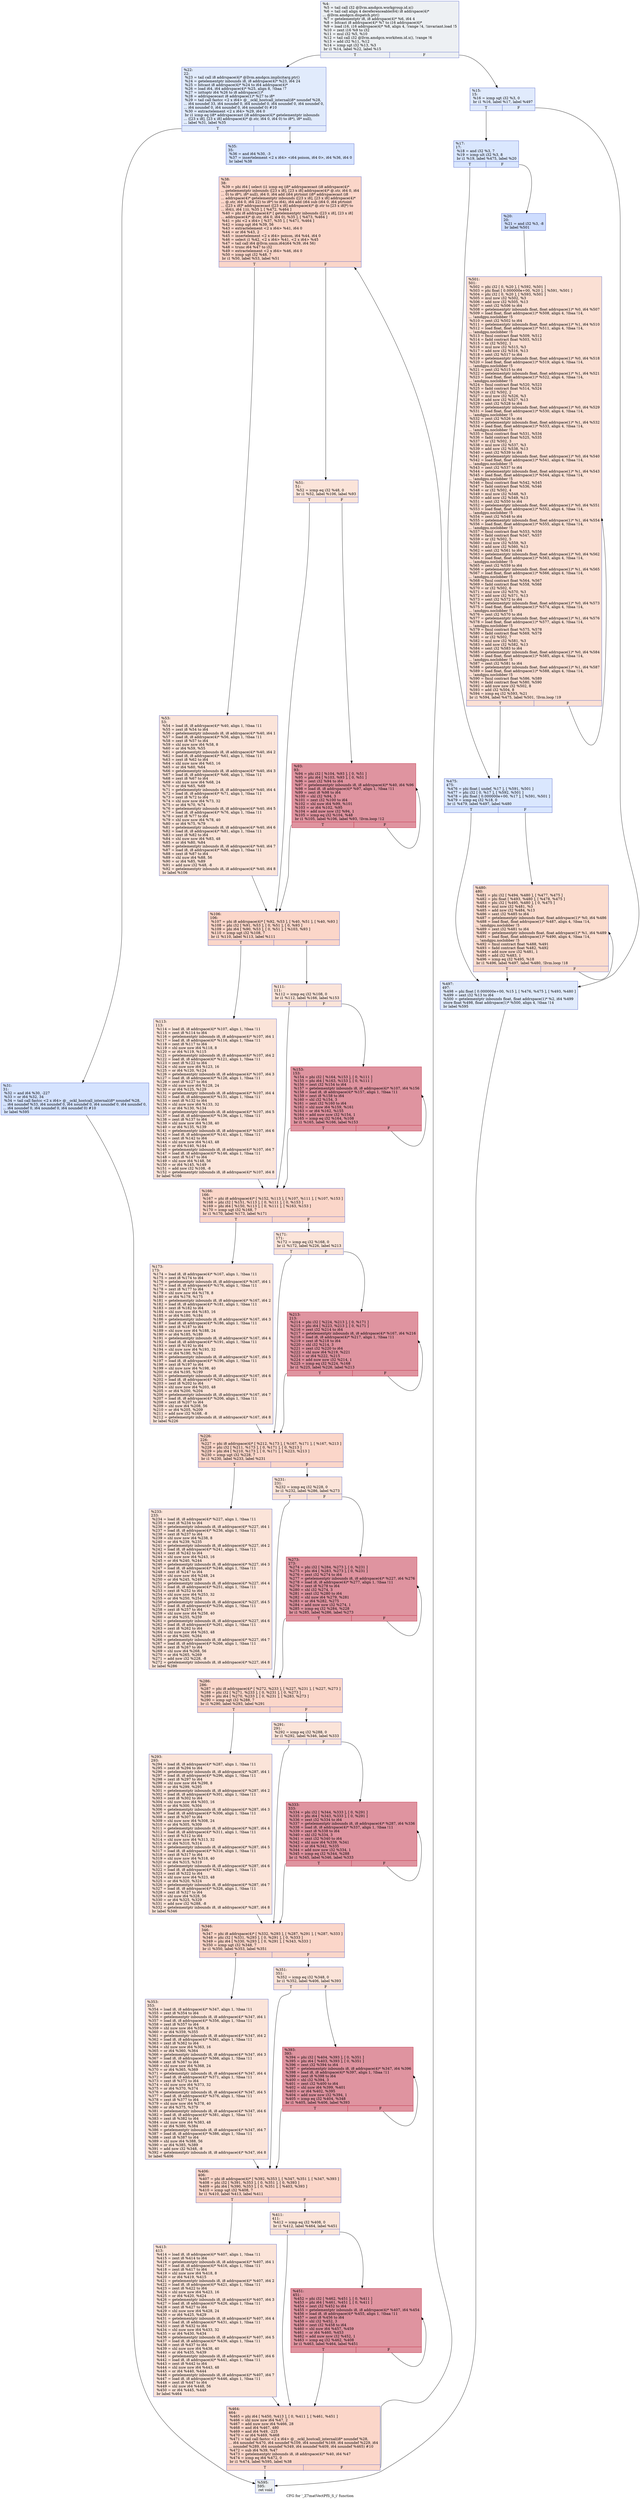 digraph "CFG for '_Z7matVectPfS_S_i' function" {
	label="CFG for '_Z7matVectPfS_S_i' function";

	Node0x61d5200 [shape=record,color="#3d50c3ff", style=filled, fillcolor="#d6dce470",label="{%4:\l  %5 = tail call i32 @llvm.amdgcn.workgroup.id.x()\l  %6 = tail call align 4 dereferenceable(64) i8 addrspace(4)*\l... @llvm.amdgcn.dispatch.ptr()\l  %7 = getelementptr i8, i8 addrspace(4)* %6, i64 4\l  %8 = bitcast i8 addrspace(4)* %7 to i16 addrspace(4)*\l  %9 = load i16, i16 addrspace(4)* %8, align 4, !range !4, !invariant.load !5\l  %10 = zext i16 %9 to i32\l  %11 = mul i32 %5, %10\l  %12 = tail call i32 @llvm.amdgcn.workitem.id.x(), !range !6\l  %13 = add i32 %11, %12\l  %14 = icmp sgt i32 %13, %3\l  br i1 %14, label %22, label %15\l|{<s0>T|<s1>F}}"];
	Node0x61d5200:s0 -> Node0x61d7110;
	Node0x61d5200:s1 -> Node0x61d71a0;
	Node0x61d71a0 [shape=record,color="#3d50c3ff", style=filled, fillcolor="#bbd1f870",label="{%15:\l15:                                               \l  %16 = icmp sgt i32 %3, 0\l  br i1 %16, label %17, label %497\l|{<s0>T|<s1>F}}"];
	Node0x61d71a0:s0 -> Node0x61d5db0;
	Node0x61d71a0:s1 -> Node0x61d7480;
	Node0x61d5db0 [shape=record,color="#3d50c3ff", style=filled, fillcolor="#abc8fd70",label="{%17:\l17:                                               \l  %18 = and i32 %3, 7\l  %19 = icmp ult i32 %3, 8\l  br i1 %19, label %475, label %20\l|{<s0>T|<s1>F}}"];
	Node0x61d5db0:s0 -> Node0x61d7700;
	Node0x61d5db0:s1 -> Node0x61d7750;
	Node0x61d7750 [shape=record,color="#3d50c3ff", style=filled, fillcolor="#8fb1fe70",label="{%20:\l20:                                               \l  %21 = and i32 %3, -8\l  br label %501\l}"];
	Node0x61d7750 -> Node0x61d7950;
	Node0x61d7110 [shape=record,color="#3d50c3ff", style=filled, fillcolor="#bbd1f870",label="{%22:\l22:                                               \l  %23 = tail call i8 addrspace(4)* @llvm.amdgcn.implicitarg.ptr()\l  %24 = getelementptr inbounds i8, i8 addrspace(4)* %23, i64 24\l  %25 = bitcast i8 addrspace(4)* %24 to i64 addrspace(4)*\l  %26 = load i64, i64 addrspace(4)* %25, align 8, !tbaa !7\l  %27 = inttoptr i64 %26 to i8 addrspace(1)*\l  %28 = addrspacecast i8 addrspace(1)* %27 to i8*\l  %29 = tail call fastcc \<2 x i64\> @__ockl_hostcall_internal(i8* noundef %28,\l... i64 noundef 33, i64 noundef 0, i64 noundef 0, i64 noundef 0, i64 noundef 0,\l... i64 noundef 0, i64 noundef 0, i64 noundef 0) #10\l  %30 = extractelement \<2 x i64\> %29, i64 0\l  br i1 icmp eq (i8* addrspacecast (i8 addrspace(4)* getelementptr inbounds\l... ([23 x i8], [23 x i8] addrspace(4)* @.str, i64 0, i64 0) to i8*), i8* null),\l... label %31, label %35\l|{<s0>T|<s1>F}}"];
	Node0x61d7110:s0 -> Node0x61d8830;
	Node0x61d7110:s1 -> Node0x61d9220;
	Node0x61d8830 [shape=record,color="#3d50c3ff", style=filled, fillcolor="#a1c0ff70",label="{%31:\l31:                                               \l  %32 = and i64 %30, -227\l  %33 = or i64 %32, 34\l  %34 = tail call fastcc \<2 x i64\> @__ockl_hostcall_internal(i8* noundef %28,\l... i64 noundef %33, i64 noundef 0, i64 noundef 0, i64 noundef 0, i64 noundef 0,\l... i64 noundef 0, i64 noundef 0, i64 noundef 0) #10\l  br label %595\l}"];
	Node0x61d8830 -> Node0x61d9630;
	Node0x61d9220 [shape=record,color="#3d50c3ff", style=filled, fillcolor="#a1c0ff70",label="{%35:\l35:                                               \l  %36 = and i64 %30, -3\l  %37 = insertelement \<2 x i64\> \<i64 poison, i64 0\>, i64 %36, i64 0\l  br label %38\l}"];
	Node0x61d9220 -> Node0x61da0e0;
	Node0x61da0e0 [shape=record,color="#3d50c3ff", style=filled, fillcolor="#f6a38570",label="{%38:\l38:                                               \l  %39 = phi i64 [ select (i1 icmp eq (i8* addrspacecast (i8 addrspace(4)*\l... getelementptr inbounds ([23 x i8], [23 x i8] addrspace(4)* @.str, i64 0, i64\l... 0) to i8*), i8* null), i64 0, i64 add (i64 ptrtoint (i8* addrspacecast (i8\l... addrspace(4)* getelementptr inbounds ([23 x i8], [23 x i8] addrspace(4)*\l... @.str, i64 0, i64 22) to i8*) to i64), i64 add (i64 sub (i64 0, i64 ptrtoint\l... ([23 x i8]* addrspacecast ([23 x i8] addrspace(4)* @.str to [23 x i8]*) to\l... i64)), i64 1))), %35 ], [ %472, %464 ]\l  %40 = phi i8 addrspace(4)* [ getelementptr inbounds ([23 x i8], [23 x i8]\l... addrspace(4)* @.str, i64 0, i64 0), %35 ], [ %473, %464 ]\l  %41 = phi \<2 x i64\> [ %37, %35 ], [ %471, %464 ]\l  %42 = icmp ugt i64 %39, 56\l  %43 = extractelement \<2 x i64\> %41, i64 0\l  %44 = or i64 %43, 2\l  %45 = insertelement \<2 x i64\> poison, i64 %44, i64 0\l  %46 = select i1 %42, \<2 x i64\> %41, \<2 x i64\> %45\l  %47 = tail call i64 @llvm.umin.i64(i64 %39, i64 56)\l  %48 = trunc i64 %47 to i32\l  %49 = extractelement \<2 x i64\> %46, i64 0\l  %50 = icmp ugt i32 %48, 7\l  br i1 %50, label %53, label %51\l|{<s0>T|<s1>F}}"];
	Node0x61da0e0:s0 -> Node0x61db050;
	Node0x61da0e0:s1 -> Node0x61db0e0;
	Node0x61db0e0 [shape=record,color="#3d50c3ff", style=filled, fillcolor="#f5c1a970",label="{%51:\l51:                                               \l  %52 = icmp eq i32 %48, 0\l  br i1 %52, label %106, label %93\l|{<s0>T|<s1>F}}"];
	Node0x61db0e0:s0 -> Node0x61db2b0;
	Node0x61db0e0:s1 -> Node0x61db300;
	Node0x61db050 [shape=record,color="#3d50c3ff", style=filled, fillcolor="#f5c1a970",label="{%53:\l53:                                               \l  %54 = load i8, i8 addrspace(4)* %40, align 1, !tbaa !11\l  %55 = zext i8 %54 to i64\l  %56 = getelementptr inbounds i8, i8 addrspace(4)* %40, i64 1\l  %57 = load i8, i8 addrspace(4)* %56, align 1, !tbaa !11\l  %58 = zext i8 %57 to i64\l  %59 = shl nuw nsw i64 %58, 8\l  %60 = or i64 %59, %55\l  %61 = getelementptr inbounds i8, i8 addrspace(4)* %40, i64 2\l  %62 = load i8, i8 addrspace(4)* %61, align 1, !tbaa !11\l  %63 = zext i8 %62 to i64\l  %64 = shl nuw nsw i64 %63, 16\l  %65 = or i64 %60, %64\l  %66 = getelementptr inbounds i8, i8 addrspace(4)* %40, i64 3\l  %67 = load i8, i8 addrspace(4)* %66, align 1, !tbaa !11\l  %68 = zext i8 %67 to i64\l  %69 = shl nuw nsw i64 %68, 24\l  %70 = or i64 %65, %69\l  %71 = getelementptr inbounds i8, i8 addrspace(4)* %40, i64 4\l  %72 = load i8, i8 addrspace(4)* %71, align 1, !tbaa !11\l  %73 = zext i8 %72 to i64\l  %74 = shl nuw nsw i64 %73, 32\l  %75 = or i64 %70, %74\l  %76 = getelementptr inbounds i8, i8 addrspace(4)* %40, i64 5\l  %77 = load i8, i8 addrspace(4)* %76, align 1, !tbaa !11\l  %78 = zext i8 %77 to i64\l  %79 = shl nuw nsw i64 %78, 40\l  %80 = or i64 %75, %79\l  %81 = getelementptr inbounds i8, i8 addrspace(4)* %40, i64 6\l  %82 = load i8, i8 addrspace(4)* %81, align 1, !tbaa !11\l  %83 = zext i8 %82 to i64\l  %84 = shl nuw nsw i64 %83, 48\l  %85 = or i64 %80, %84\l  %86 = getelementptr inbounds i8, i8 addrspace(4)* %40, i64 7\l  %87 = load i8, i8 addrspace(4)* %86, align 1, !tbaa !11\l  %88 = zext i8 %87 to i64\l  %89 = shl nuw i64 %88, 56\l  %90 = or i64 %85, %89\l  %91 = add nsw i32 %48, -8\l  %92 = getelementptr inbounds i8, i8 addrspace(4)* %40, i64 8\l  br label %106\l}"];
	Node0x61db050 -> Node0x61db2b0;
	Node0x61db300 [shape=record,color="#b70d28ff", style=filled, fillcolor="#b70d2870",label="{%93:\l93:                                               \l  %94 = phi i32 [ %104, %93 ], [ 0, %51 ]\l  %95 = phi i64 [ %103, %93 ], [ 0, %51 ]\l  %96 = zext i32 %94 to i64\l  %97 = getelementptr inbounds i8, i8 addrspace(4)* %40, i64 %96\l  %98 = load i8, i8 addrspace(4)* %97, align 1, !tbaa !11\l  %99 = zext i8 %98 to i64\l  %100 = shl i32 %94, 3\l  %101 = zext i32 %100 to i64\l  %102 = shl nuw i64 %99, %101\l  %103 = or i64 %102, %95\l  %104 = add nuw nsw i32 %94, 1\l  %105 = icmp eq i32 %104, %48\l  br i1 %105, label %106, label %93, !llvm.loop !12\l|{<s0>T|<s1>F}}"];
	Node0x61db300:s0 -> Node0x61db2b0;
	Node0x61db300:s1 -> Node0x61db300;
	Node0x61db2b0 [shape=record,color="#3d50c3ff", style=filled, fillcolor="#f6a38570",label="{%106:\l106:                                              \l  %107 = phi i8 addrspace(4)* [ %92, %53 ], [ %40, %51 ], [ %40, %93 ]\l  %108 = phi i32 [ %91, %53 ], [ 0, %51 ], [ 0, %93 ]\l  %109 = phi i64 [ %90, %53 ], [ 0, %51 ], [ %103, %93 ]\l  %110 = icmp ugt i32 %108, 7\l  br i1 %110, label %113, label %111\l|{<s0>T|<s1>F}}"];
	Node0x61db2b0:s0 -> Node0x61ddfa0;
	Node0x61db2b0:s1 -> Node0x61ddff0;
	Node0x61ddff0 [shape=record,color="#3d50c3ff", style=filled, fillcolor="#f5c1a970",label="{%111:\l111:                                              \l  %112 = icmp eq i32 %108, 0\l  br i1 %112, label %166, label %153\l|{<s0>T|<s1>F}}"];
	Node0x61ddff0:s0 -> Node0x61de1c0;
	Node0x61ddff0:s1 -> Node0x61de210;
	Node0x61ddfa0 [shape=record,color="#3d50c3ff", style=filled, fillcolor="#f5c1a970",label="{%113:\l113:                                              \l  %114 = load i8, i8 addrspace(4)* %107, align 1, !tbaa !11\l  %115 = zext i8 %114 to i64\l  %116 = getelementptr inbounds i8, i8 addrspace(4)* %107, i64 1\l  %117 = load i8, i8 addrspace(4)* %116, align 1, !tbaa !11\l  %118 = zext i8 %117 to i64\l  %119 = shl nuw nsw i64 %118, 8\l  %120 = or i64 %119, %115\l  %121 = getelementptr inbounds i8, i8 addrspace(4)* %107, i64 2\l  %122 = load i8, i8 addrspace(4)* %121, align 1, !tbaa !11\l  %123 = zext i8 %122 to i64\l  %124 = shl nuw nsw i64 %123, 16\l  %125 = or i64 %120, %124\l  %126 = getelementptr inbounds i8, i8 addrspace(4)* %107, i64 3\l  %127 = load i8, i8 addrspace(4)* %126, align 1, !tbaa !11\l  %128 = zext i8 %127 to i64\l  %129 = shl nuw nsw i64 %128, 24\l  %130 = or i64 %125, %129\l  %131 = getelementptr inbounds i8, i8 addrspace(4)* %107, i64 4\l  %132 = load i8, i8 addrspace(4)* %131, align 1, !tbaa !11\l  %133 = zext i8 %132 to i64\l  %134 = shl nuw nsw i64 %133, 32\l  %135 = or i64 %130, %134\l  %136 = getelementptr inbounds i8, i8 addrspace(4)* %107, i64 5\l  %137 = load i8, i8 addrspace(4)* %136, align 1, !tbaa !11\l  %138 = zext i8 %137 to i64\l  %139 = shl nuw nsw i64 %138, 40\l  %140 = or i64 %135, %139\l  %141 = getelementptr inbounds i8, i8 addrspace(4)* %107, i64 6\l  %142 = load i8, i8 addrspace(4)* %141, align 1, !tbaa !11\l  %143 = zext i8 %142 to i64\l  %144 = shl nuw nsw i64 %143, 48\l  %145 = or i64 %140, %144\l  %146 = getelementptr inbounds i8, i8 addrspace(4)* %107, i64 7\l  %147 = load i8, i8 addrspace(4)* %146, align 1, !tbaa !11\l  %148 = zext i8 %147 to i64\l  %149 = shl nuw i64 %148, 56\l  %150 = or i64 %145, %149\l  %151 = add nsw i32 %108, -8\l  %152 = getelementptr inbounds i8, i8 addrspace(4)* %107, i64 8\l  br label %166\l}"];
	Node0x61ddfa0 -> Node0x61de1c0;
	Node0x61de210 [shape=record,color="#b70d28ff", style=filled, fillcolor="#b70d2870",label="{%153:\l153:                                              \l  %154 = phi i32 [ %164, %153 ], [ 0, %111 ]\l  %155 = phi i64 [ %163, %153 ], [ 0, %111 ]\l  %156 = zext i32 %154 to i64\l  %157 = getelementptr inbounds i8, i8 addrspace(4)* %107, i64 %156\l  %158 = load i8, i8 addrspace(4)* %157, align 1, !tbaa !11\l  %159 = zext i8 %158 to i64\l  %160 = shl i32 %154, 3\l  %161 = zext i32 %160 to i64\l  %162 = shl nuw i64 %159, %161\l  %163 = or i64 %162, %155\l  %164 = add nuw nsw i32 %154, 1\l  %165 = icmp eq i32 %164, %108\l  br i1 %165, label %166, label %153\l|{<s0>T|<s1>F}}"];
	Node0x61de210:s0 -> Node0x61de1c0;
	Node0x61de210:s1 -> Node0x61de210;
	Node0x61de1c0 [shape=record,color="#3d50c3ff", style=filled, fillcolor="#f6a38570",label="{%166:\l166:                                              \l  %167 = phi i8 addrspace(4)* [ %152, %113 ], [ %107, %111 ], [ %107, %153 ]\l  %168 = phi i32 [ %151, %113 ], [ 0, %111 ], [ 0, %153 ]\l  %169 = phi i64 [ %150, %113 ], [ 0, %111 ], [ %163, %153 ]\l  %170 = icmp ugt i32 %168, 7\l  br i1 %170, label %173, label %171\l|{<s0>T|<s1>F}}"];
	Node0x61de1c0:s0 -> Node0x61e06e0;
	Node0x61de1c0:s1 -> Node0x61e0730;
	Node0x61e0730 [shape=record,color="#3d50c3ff", style=filled, fillcolor="#f5c1a970",label="{%171:\l171:                                              \l  %172 = icmp eq i32 %168, 0\l  br i1 %172, label %226, label %213\l|{<s0>T|<s1>F}}"];
	Node0x61e0730:s0 -> Node0x61e08c0;
	Node0x61e0730:s1 -> Node0x61e0910;
	Node0x61e06e0 [shape=record,color="#3d50c3ff", style=filled, fillcolor="#f5c1a970",label="{%173:\l173:                                              \l  %174 = load i8, i8 addrspace(4)* %167, align 1, !tbaa !11\l  %175 = zext i8 %174 to i64\l  %176 = getelementptr inbounds i8, i8 addrspace(4)* %167, i64 1\l  %177 = load i8, i8 addrspace(4)* %176, align 1, !tbaa !11\l  %178 = zext i8 %177 to i64\l  %179 = shl nuw nsw i64 %178, 8\l  %180 = or i64 %179, %175\l  %181 = getelementptr inbounds i8, i8 addrspace(4)* %167, i64 2\l  %182 = load i8, i8 addrspace(4)* %181, align 1, !tbaa !11\l  %183 = zext i8 %182 to i64\l  %184 = shl nuw nsw i64 %183, 16\l  %185 = or i64 %180, %184\l  %186 = getelementptr inbounds i8, i8 addrspace(4)* %167, i64 3\l  %187 = load i8, i8 addrspace(4)* %186, align 1, !tbaa !11\l  %188 = zext i8 %187 to i64\l  %189 = shl nuw nsw i64 %188, 24\l  %190 = or i64 %185, %189\l  %191 = getelementptr inbounds i8, i8 addrspace(4)* %167, i64 4\l  %192 = load i8, i8 addrspace(4)* %191, align 1, !tbaa !11\l  %193 = zext i8 %192 to i64\l  %194 = shl nuw nsw i64 %193, 32\l  %195 = or i64 %190, %194\l  %196 = getelementptr inbounds i8, i8 addrspace(4)* %167, i64 5\l  %197 = load i8, i8 addrspace(4)* %196, align 1, !tbaa !11\l  %198 = zext i8 %197 to i64\l  %199 = shl nuw nsw i64 %198, 40\l  %200 = or i64 %195, %199\l  %201 = getelementptr inbounds i8, i8 addrspace(4)* %167, i64 6\l  %202 = load i8, i8 addrspace(4)* %201, align 1, !tbaa !11\l  %203 = zext i8 %202 to i64\l  %204 = shl nuw nsw i64 %203, 48\l  %205 = or i64 %200, %204\l  %206 = getelementptr inbounds i8, i8 addrspace(4)* %167, i64 7\l  %207 = load i8, i8 addrspace(4)* %206, align 1, !tbaa !11\l  %208 = zext i8 %207 to i64\l  %209 = shl nuw i64 %208, 56\l  %210 = or i64 %205, %209\l  %211 = add nsw i32 %168, -8\l  %212 = getelementptr inbounds i8, i8 addrspace(4)* %167, i64 8\l  br label %226\l}"];
	Node0x61e06e0 -> Node0x61e08c0;
	Node0x61e0910 [shape=record,color="#b70d28ff", style=filled, fillcolor="#b70d2870",label="{%213:\l213:                                              \l  %214 = phi i32 [ %224, %213 ], [ 0, %171 ]\l  %215 = phi i64 [ %223, %213 ], [ 0, %171 ]\l  %216 = zext i32 %214 to i64\l  %217 = getelementptr inbounds i8, i8 addrspace(4)* %167, i64 %216\l  %218 = load i8, i8 addrspace(4)* %217, align 1, !tbaa !11\l  %219 = zext i8 %218 to i64\l  %220 = shl i32 %214, 3\l  %221 = zext i32 %220 to i64\l  %222 = shl nuw i64 %219, %221\l  %223 = or i64 %222, %215\l  %224 = add nuw nsw i32 %214, 1\l  %225 = icmp eq i32 %224, %168\l  br i1 %225, label %226, label %213\l|{<s0>T|<s1>F}}"];
	Node0x61e0910:s0 -> Node0x61e08c0;
	Node0x61e0910:s1 -> Node0x61e0910;
	Node0x61e08c0 [shape=record,color="#3d50c3ff", style=filled, fillcolor="#f6a38570",label="{%226:\l226:                                              \l  %227 = phi i8 addrspace(4)* [ %212, %173 ], [ %167, %171 ], [ %167, %213 ]\l  %228 = phi i32 [ %211, %173 ], [ 0, %171 ], [ 0, %213 ]\l  %229 = phi i64 [ %210, %173 ], [ 0, %171 ], [ %223, %213 ]\l  %230 = icmp ugt i32 %228, 7\l  br i1 %230, label %233, label %231\l|{<s0>T|<s1>F}}"];
	Node0x61e08c0:s0 -> Node0x61e2960;
	Node0x61e08c0:s1 -> Node0x61e29b0;
	Node0x61e29b0 [shape=record,color="#3d50c3ff", style=filled, fillcolor="#f5c1a970",label="{%231:\l231:                                              \l  %232 = icmp eq i32 %228, 0\l  br i1 %232, label %286, label %273\l|{<s0>T|<s1>F}}"];
	Node0x61e29b0:s0 -> Node0x61e2b40;
	Node0x61e29b0:s1 -> Node0x61e2b90;
	Node0x61e2960 [shape=record,color="#3d50c3ff", style=filled, fillcolor="#f5c1a970",label="{%233:\l233:                                              \l  %234 = load i8, i8 addrspace(4)* %227, align 1, !tbaa !11\l  %235 = zext i8 %234 to i64\l  %236 = getelementptr inbounds i8, i8 addrspace(4)* %227, i64 1\l  %237 = load i8, i8 addrspace(4)* %236, align 1, !tbaa !11\l  %238 = zext i8 %237 to i64\l  %239 = shl nuw nsw i64 %238, 8\l  %240 = or i64 %239, %235\l  %241 = getelementptr inbounds i8, i8 addrspace(4)* %227, i64 2\l  %242 = load i8, i8 addrspace(4)* %241, align 1, !tbaa !11\l  %243 = zext i8 %242 to i64\l  %244 = shl nuw nsw i64 %243, 16\l  %245 = or i64 %240, %244\l  %246 = getelementptr inbounds i8, i8 addrspace(4)* %227, i64 3\l  %247 = load i8, i8 addrspace(4)* %246, align 1, !tbaa !11\l  %248 = zext i8 %247 to i64\l  %249 = shl nuw nsw i64 %248, 24\l  %250 = or i64 %245, %249\l  %251 = getelementptr inbounds i8, i8 addrspace(4)* %227, i64 4\l  %252 = load i8, i8 addrspace(4)* %251, align 1, !tbaa !11\l  %253 = zext i8 %252 to i64\l  %254 = shl nuw nsw i64 %253, 32\l  %255 = or i64 %250, %254\l  %256 = getelementptr inbounds i8, i8 addrspace(4)* %227, i64 5\l  %257 = load i8, i8 addrspace(4)* %256, align 1, !tbaa !11\l  %258 = zext i8 %257 to i64\l  %259 = shl nuw nsw i64 %258, 40\l  %260 = or i64 %255, %259\l  %261 = getelementptr inbounds i8, i8 addrspace(4)* %227, i64 6\l  %262 = load i8, i8 addrspace(4)* %261, align 1, !tbaa !11\l  %263 = zext i8 %262 to i64\l  %264 = shl nuw nsw i64 %263, 48\l  %265 = or i64 %260, %264\l  %266 = getelementptr inbounds i8, i8 addrspace(4)* %227, i64 7\l  %267 = load i8, i8 addrspace(4)* %266, align 1, !tbaa !11\l  %268 = zext i8 %267 to i64\l  %269 = shl nuw i64 %268, 56\l  %270 = or i64 %265, %269\l  %271 = add nsw i32 %228, -8\l  %272 = getelementptr inbounds i8, i8 addrspace(4)* %227, i64 8\l  br label %286\l}"];
	Node0x61e2960 -> Node0x61e2b40;
	Node0x61e2b90 [shape=record,color="#b70d28ff", style=filled, fillcolor="#b70d2870",label="{%273:\l273:                                              \l  %274 = phi i32 [ %284, %273 ], [ 0, %231 ]\l  %275 = phi i64 [ %283, %273 ], [ 0, %231 ]\l  %276 = zext i32 %274 to i64\l  %277 = getelementptr inbounds i8, i8 addrspace(4)* %227, i64 %276\l  %278 = load i8, i8 addrspace(4)* %277, align 1, !tbaa !11\l  %279 = zext i8 %278 to i64\l  %280 = shl i32 %274, 3\l  %281 = zext i32 %280 to i64\l  %282 = shl nuw i64 %279, %281\l  %283 = or i64 %282, %275\l  %284 = add nuw nsw i32 %274, 1\l  %285 = icmp eq i32 %284, %228\l  br i1 %285, label %286, label %273\l|{<s0>T|<s1>F}}"];
	Node0x61e2b90:s0 -> Node0x61e2b40;
	Node0x61e2b90:s1 -> Node0x61e2b90;
	Node0x61e2b40 [shape=record,color="#3d50c3ff", style=filled, fillcolor="#f6a38570",label="{%286:\l286:                                              \l  %287 = phi i8 addrspace(4)* [ %272, %233 ], [ %227, %231 ], [ %227, %273 ]\l  %288 = phi i32 [ %271, %233 ], [ 0, %231 ], [ 0, %273 ]\l  %289 = phi i64 [ %270, %233 ], [ 0, %231 ], [ %283, %273 ]\l  %290 = icmp ugt i32 %288, 7\l  br i1 %290, label %293, label %291\l|{<s0>T|<s1>F}}"];
	Node0x61e2b40:s0 -> Node0x61e53f0;
	Node0x61e2b40:s1 -> Node0x61e5440;
	Node0x61e5440 [shape=record,color="#3d50c3ff", style=filled, fillcolor="#f5c1a970",label="{%291:\l291:                                              \l  %292 = icmp eq i32 %288, 0\l  br i1 %292, label %346, label %333\l|{<s0>T|<s1>F}}"];
	Node0x61e5440:s0 -> Node0x61e55d0;
	Node0x61e5440:s1 -> Node0x61e5620;
	Node0x61e53f0 [shape=record,color="#3d50c3ff", style=filled, fillcolor="#f5c1a970",label="{%293:\l293:                                              \l  %294 = load i8, i8 addrspace(4)* %287, align 1, !tbaa !11\l  %295 = zext i8 %294 to i64\l  %296 = getelementptr inbounds i8, i8 addrspace(4)* %287, i64 1\l  %297 = load i8, i8 addrspace(4)* %296, align 1, !tbaa !11\l  %298 = zext i8 %297 to i64\l  %299 = shl nuw nsw i64 %298, 8\l  %300 = or i64 %299, %295\l  %301 = getelementptr inbounds i8, i8 addrspace(4)* %287, i64 2\l  %302 = load i8, i8 addrspace(4)* %301, align 1, !tbaa !11\l  %303 = zext i8 %302 to i64\l  %304 = shl nuw nsw i64 %303, 16\l  %305 = or i64 %300, %304\l  %306 = getelementptr inbounds i8, i8 addrspace(4)* %287, i64 3\l  %307 = load i8, i8 addrspace(4)* %306, align 1, !tbaa !11\l  %308 = zext i8 %307 to i64\l  %309 = shl nuw nsw i64 %308, 24\l  %310 = or i64 %305, %309\l  %311 = getelementptr inbounds i8, i8 addrspace(4)* %287, i64 4\l  %312 = load i8, i8 addrspace(4)* %311, align 1, !tbaa !11\l  %313 = zext i8 %312 to i64\l  %314 = shl nuw nsw i64 %313, 32\l  %315 = or i64 %310, %314\l  %316 = getelementptr inbounds i8, i8 addrspace(4)* %287, i64 5\l  %317 = load i8, i8 addrspace(4)* %316, align 1, !tbaa !11\l  %318 = zext i8 %317 to i64\l  %319 = shl nuw nsw i64 %318, 40\l  %320 = or i64 %315, %319\l  %321 = getelementptr inbounds i8, i8 addrspace(4)* %287, i64 6\l  %322 = load i8, i8 addrspace(4)* %321, align 1, !tbaa !11\l  %323 = zext i8 %322 to i64\l  %324 = shl nuw nsw i64 %323, 48\l  %325 = or i64 %320, %324\l  %326 = getelementptr inbounds i8, i8 addrspace(4)* %287, i64 7\l  %327 = load i8, i8 addrspace(4)* %326, align 1, !tbaa !11\l  %328 = zext i8 %327 to i64\l  %329 = shl nuw i64 %328, 56\l  %330 = or i64 %325, %329\l  %331 = add nsw i32 %288, -8\l  %332 = getelementptr inbounds i8, i8 addrspace(4)* %287, i64 8\l  br label %346\l}"];
	Node0x61e53f0 -> Node0x61e55d0;
	Node0x61e5620 [shape=record,color="#b70d28ff", style=filled, fillcolor="#b70d2870",label="{%333:\l333:                                              \l  %334 = phi i32 [ %344, %333 ], [ 0, %291 ]\l  %335 = phi i64 [ %343, %333 ], [ 0, %291 ]\l  %336 = zext i32 %334 to i64\l  %337 = getelementptr inbounds i8, i8 addrspace(4)* %287, i64 %336\l  %338 = load i8, i8 addrspace(4)* %337, align 1, !tbaa !11\l  %339 = zext i8 %338 to i64\l  %340 = shl i32 %334, 3\l  %341 = zext i32 %340 to i64\l  %342 = shl nuw i64 %339, %341\l  %343 = or i64 %342, %335\l  %344 = add nuw nsw i32 %334, 1\l  %345 = icmp eq i32 %344, %288\l  br i1 %345, label %346, label %333\l|{<s0>T|<s1>F}}"];
	Node0x61e5620:s0 -> Node0x61e55d0;
	Node0x61e5620:s1 -> Node0x61e5620;
	Node0x61e55d0 [shape=record,color="#3d50c3ff", style=filled, fillcolor="#f6a38570",label="{%346:\l346:                                              \l  %347 = phi i8 addrspace(4)* [ %332, %293 ], [ %287, %291 ], [ %287, %333 ]\l  %348 = phi i32 [ %331, %293 ], [ 0, %291 ], [ 0, %333 ]\l  %349 = phi i64 [ %330, %293 ], [ 0, %291 ], [ %343, %333 ]\l  %350 = icmp ugt i32 %348, 7\l  br i1 %350, label %353, label %351\l|{<s0>T|<s1>F}}"];
	Node0x61e55d0:s0 -> Node0x61e8090;
	Node0x61e55d0:s1 -> Node0x61e80e0;
	Node0x61e80e0 [shape=record,color="#3d50c3ff", style=filled, fillcolor="#f5c1a970",label="{%351:\l351:                                              \l  %352 = icmp eq i32 %348, 0\l  br i1 %352, label %406, label %393\l|{<s0>T|<s1>F}}"];
	Node0x61e80e0:s0 -> Node0x61e8270;
	Node0x61e80e0:s1 -> Node0x61e82c0;
	Node0x61e8090 [shape=record,color="#3d50c3ff", style=filled, fillcolor="#f5c1a970",label="{%353:\l353:                                              \l  %354 = load i8, i8 addrspace(4)* %347, align 1, !tbaa !11\l  %355 = zext i8 %354 to i64\l  %356 = getelementptr inbounds i8, i8 addrspace(4)* %347, i64 1\l  %357 = load i8, i8 addrspace(4)* %356, align 1, !tbaa !11\l  %358 = zext i8 %357 to i64\l  %359 = shl nuw nsw i64 %358, 8\l  %360 = or i64 %359, %355\l  %361 = getelementptr inbounds i8, i8 addrspace(4)* %347, i64 2\l  %362 = load i8, i8 addrspace(4)* %361, align 1, !tbaa !11\l  %363 = zext i8 %362 to i64\l  %364 = shl nuw nsw i64 %363, 16\l  %365 = or i64 %360, %364\l  %366 = getelementptr inbounds i8, i8 addrspace(4)* %347, i64 3\l  %367 = load i8, i8 addrspace(4)* %366, align 1, !tbaa !11\l  %368 = zext i8 %367 to i64\l  %369 = shl nuw nsw i64 %368, 24\l  %370 = or i64 %365, %369\l  %371 = getelementptr inbounds i8, i8 addrspace(4)* %347, i64 4\l  %372 = load i8, i8 addrspace(4)* %371, align 1, !tbaa !11\l  %373 = zext i8 %372 to i64\l  %374 = shl nuw nsw i64 %373, 32\l  %375 = or i64 %370, %374\l  %376 = getelementptr inbounds i8, i8 addrspace(4)* %347, i64 5\l  %377 = load i8, i8 addrspace(4)* %376, align 1, !tbaa !11\l  %378 = zext i8 %377 to i64\l  %379 = shl nuw nsw i64 %378, 40\l  %380 = or i64 %375, %379\l  %381 = getelementptr inbounds i8, i8 addrspace(4)* %347, i64 6\l  %382 = load i8, i8 addrspace(4)* %381, align 1, !tbaa !11\l  %383 = zext i8 %382 to i64\l  %384 = shl nuw nsw i64 %383, 48\l  %385 = or i64 %380, %384\l  %386 = getelementptr inbounds i8, i8 addrspace(4)* %347, i64 7\l  %387 = load i8, i8 addrspace(4)* %386, align 1, !tbaa !11\l  %388 = zext i8 %387 to i64\l  %389 = shl nuw i64 %388, 56\l  %390 = or i64 %385, %389\l  %391 = add nsw i32 %348, -8\l  %392 = getelementptr inbounds i8, i8 addrspace(4)* %347, i64 8\l  br label %406\l}"];
	Node0x61e8090 -> Node0x61e8270;
	Node0x61e82c0 [shape=record,color="#b70d28ff", style=filled, fillcolor="#b70d2870",label="{%393:\l393:                                              \l  %394 = phi i32 [ %404, %393 ], [ 0, %351 ]\l  %395 = phi i64 [ %403, %393 ], [ 0, %351 ]\l  %396 = zext i32 %394 to i64\l  %397 = getelementptr inbounds i8, i8 addrspace(4)* %347, i64 %396\l  %398 = load i8, i8 addrspace(4)* %397, align 1, !tbaa !11\l  %399 = zext i8 %398 to i64\l  %400 = shl i32 %394, 3\l  %401 = zext i32 %400 to i64\l  %402 = shl nuw i64 %399, %401\l  %403 = or i64 %402, %395\l  %404 = add nuw nsw i32 %394, 1\l  %405 = icmp eq i32 %404, %348\l  br i1 %405, label %406, label %393\l|{<s0>T|<s1>F}}"];
	Node0x61e82c0:s0 -> Node0x61e8270;
	Node0x61e82c0:s1 -> Node0x61e82c0;
	Node0x61e8270 [shape=record,color="#3d50c3ff", style=filled, fillcolor="#f6a38570",label="{%406:\l406:                                              \l  %407 = phi i8 addrspace(4)* [ %392, %353 ], [ %347, %351 ], [ %347, %393 ]\l  %408 = phi i32 [ %391, %353 ], [ 0, %351 ], [ 0, %393 ]\l  %409 = phi i64 [ %390, %353 ], [ 0, %351 ], [ %403, %393 ]\l  %410 = icmp ugt i32 %408, 7\l  br i1 %410, label %413, label %411\l|{<s0>T|<s1>F}}"];
	Node0x61e8270:s0 -> Node0x61ea8f0;
	Node0x61e8270:s1 -> Node0x61ea940;
	Node0x61ea940 [shape=record,color="#3d50c3ff", style=filled, fillcolor="#f5c1a970",label="{%411:\l411:                                              \l  %412 = icmp eq i32 %408, 0\l  br i1 %412, label %464, label %451\l|{<s0>T|<s1>F}}"];
	Node0x61ea940:s0 -> Node0x61da580;
	Node0x61ea940:s1 -> Node0x61eaad0;
	Node0x61ea8f0 [shape=record,color="#3d50c3ff", style=filled, fillcolor="#f5c1a970",label="{%413:\l413:                                              \l  %414 = load i8, i8 addrspace(4)* %407, align 1, !tbaa !11\l  %415 = zext i8 %414 to i64\l  %416 = getelementptr inbounds i8, i8 addrspace(4)* %407, i64 1\l  %417 = load i8, i8 addrspace(4)* %416, align 1, !tbaa !11\l  %418 = zext i8 %417 to i64\l  %419 = shl nuw nsw i64 %418, 8\l  %420 = or i64 %419, %415\l  %421 = getelementptr inbounds i8, i8 addrspace(4)* %407, i64 2\l  %422 = load i8, i8 addrspace(4)* %421, align 1, !tbaa !11\l  %423 = zext i8 %422 to i64\l  %424 = shl nuw nsw i64 %423, 16\l  %425 = or i64 %420, %424\l  %426 = getelementptr inbounds i8, i8 addrspace(4)* %407, i64 3\l  %427 = load i8, i8 addrspace(4)* %426, align 1, !tbaa !11\l  %428 = zext i8 %427 to i64\l  %429 = shl nuw nsw i64 %428, 24\l  %430 = or i64 %425, %429\l  %431 = getelementptr inbounds i8, i8 addrspace(4)* %407, i64 4\l  %432 = load i8, i8 addrspace(4)* %431, align 1, !tbaa !11\l  %433 = zext i8 %432 to i64\l  %434 = shl nuw nsw i64 %433, 32\l  %435 = or i64 %430, %434\l  %436 = getelementptr inbounds i8, i8 addrspace(4)* %407, i64 5\l  %437 = load i8, i8 addrspace(4)* %436, align 1, !tbaa !11\l  %438 = zext i8 %437 to i64\l  %439 = shl nuw nsw i64 %438, 40\l  %440 = or i64 %435, %439\l  %441 = getelementptr inbounds i8, i8 addrspace(4)* %407, i64 6\l  %442 = load i8, i8 addrspace(4)* %441, align 1, !tbaa !11\l  %443 = zext i8 %442 to i64\l  %444 = shl nuw nsw i64 %443, 48\l  %445 = or i64 %440, %444\l  %446 = getelementptr inbounds i8, i8 addrspace(4)* %407, i64 7\l  %447 = load i8, i8 addrspace(4)* %446, align 1, !tbaa !11\l  %448 = zext i8 %447 to i64\l  %449 = shl nuw i64 %448, 56\l  %450 = or i64 %445, %449\l  br label %464\l}"];
	Node0x61ea8f0 -> Node0x61da580;
	Node0x61eaad0 [shape=record,color="#b70d28ff", style=filled, fillcolor="#b70d2870",label="{%451:\l451:                                              \l  %452 = phi i32 [ %462, %451 ], [ 0, %411 ]\l  %453 = phi i64 [ %461, %451 ], [ 0, %411 ]\l  %454 = zext i32 %452 to i64\l  %455 = getelementptr inbounds i8, i8 addrspace(4)* %407, i64 %454\l  %456 = load i8, i8 addrspace(4)* %455, align 1, !tbaa !11\l  %457 = zext i8 %456 to i64\l  %458 = shl i32 %452, 3\l  %459 = zext i32 %458 to i64\l  %460 = shl nuw i64 %457, %459\l  %461 = or i64 %460, %453\l  %462 = add nuw nsw i32 %452, 1\l  %463 = icmp eq i32 %462, %408\l  br i1 %463, label %464, label %451\l|{<s0>T|<s1>F}}"];
	Node0x61eaad0:s0 -> Node0x61da580;
	Node0x61eaad0:s1 -> Node0x61eaad0;
	Node0x61da580 [shape=record,color="#3d50c3ff", style=filled, fillcolor="#f6a38570",label="{%464:\l464:                                              \l  %465 = phi i64 [ %450, %413 ], [ 0, %411 ], [ %461, %451 ]\l  %466 = shl nuw nsw i64 %47, 2\l  %467 = add nuw nsw i64 %466, 28\l  %468 = and i64 %467, 480\l  %469 = and i64 %49, -225\l  %470 = or i64 %469, %468\l  %471 = tail call fastcc \<2 x i64\> @__ockl_hostcall_internal(i8* noundef %28,\l... i64 noundef %470, i64 noundef %109, i64 noundef %169, i64 noundef %229, i64\l... noundef %289, i64 noundef %349, i64 noundef %409, i64 noundef %465) #10\l  %472 = sub i64 %39, %47\l  %473 = getelementptr inbounds i8, i8 addrspace(4)* %40, i64 %47\l  %474 = icmp eq i64 %472, 0\l  br i1 %474, label %595, label %38\l|{<s0>T|<s1>F}}"];
	Node0x61da580:s0 -> Node0x61d9630;
	Node0x61da580:s1 -> Node0x61da0e0;
	Node0x61d7700 [shape=record,color="#3d50c3ff", style=filled, fillcolor="#abc8fd70",label="{%475:\l475:                                              \l  %476 = phi float [ undef, %17 ], [ %591, %501 ]\l  %477 = phi i32 [ 0, %17 ], [ %592, %501 ]\l  %478 = phi float [ 0.000000e+00, %17 ], [ %591, %501 ]\l  %479 = icmp eq i32 %18, 0\l  br i1 %479, label %497, label %480\l|{<s0>T|<s1>F}}"];
	Node0x61d7700:s0 -> Node0x61d7480;
	Node0x61d7700:s1 -> Node0x61ede80;
	Node0x61ede80 [shape=record,color="#3d50c3ff", style=filled, fillcolor="#f7af9170",label="{%480:\l480:                                              \l  %481 = phi i32 [ %494, %480 ], [ %477, %475 ]\l  %482 = phi float [ %493, %480 ], [ %478, %475 ]\l  %483 = phi i32 [ %495, %480 ], [ 0, %475 ]\l  %484 = mul nsw i32 %481, %3\l  %485 = add nsw i32 %484, %13\l  %486 = sext i32 %485 to i64\l  %487 = getelementptr inbounds float, float addrspace(1)* %0, i64 %486\l  %488 = load float, float addrspace(1)* %487, align 4, !tbaa !14,\l... !amdgpu.noclobber !5\l  %489 = zext i32 %481 to i64\l  %490 = getelementptr inbounds float, float addrspace(1)* %1, i64 %489\l  %491 = load float, float addrspace(1)* %490, align 4, !tbaa !14,\l... !amdgpu.noclobber !5\l  %492 = fmul contract float %488, %491\l  %493 = fadd contract float %482, %492\l  %494 = add nuw nsw i32 %481, 1\l  %495 = add i32 %483, 1\l  %496 = icmp eq i32 %495, %18\l  br i1 %496, label %497, label %480, !llvm.loop !18\l|{<s0>T|<s1>F}}"];
	Node0x61ede80:s0 -> Node0x61d7480;
	Node0x61ede80:s1 -> Node0x61ede80;
	Node0x61d7480 [shape=record,color="#3d50c3ff", style=filled, fillcolor="#bbd1f870",label="{%497:\l497:                                              \l  %498 = phi float [ 0.000000e+00, %15 ], [ %476, %475 ], [ %493, %480 ]\l  %499 = sext i32 %13 to i64\l  %500 = getelementptr inbounds float, float addrspace(1)* %2, i64 %499\l  store float %498, float addrspace(1)* %500, align 4, !tbaa !14\l  br label %595\l}"];
	Node0x61d7480 -> Node0x61d9630;
	Node0x61d7950 [shape=record,color="#3d50c3ff", style=filled, fillcolor="#f7b99e70",label="{%501:\l501:                                              \l  %502 = phi i32 [ 0, %20 ], [ %592, %501 ]\l  %503 = phi float [ 0.000000e+00, %20 ], [ %591, %501 ]\l  %504 = phi i32 [ 0, %20 ], [ %593, %501 ]\l  %505 = mul nsw i32 %502, %3\l  %506 = add nsw i32 %505, %13\l  %507 = sext i32 %506 to i64\l  %508 = getelementptr inbounds float, float addrspace(1)* %0, i64 %507\l  %509 = load float, float addrspace(1)* %508, align 4, !tbaa !14,\l... !amdgpu.noclobber !5\l  %510 = zext i32 %502 to i64\l  %511 = getelementptr inbounds float, float addrspace(1)* %1, i64 %510\l  %512 = load float, float addrspace(1)* %511, align 4, !tbaa !14,\l... !amdgpu.noclobber !5\l  %513 = fmul contract float %509, %512\l  %514 = fadd contract float %503, %513\l  %515 = or i32 %502, 1\l  %516 = mul nsw i32 %515, %3\l  %517 = add nsw i32 %516, %13\l  %518 = sext i32 %517 to i64\l  %519 = getelementptr inbounds float, float addrspace(1)* %0, i64 %518\l  %520 = load float, float addrspace(1)* %519, align 4, !tbaa !14,\l... !amdgpu.noclobber !5\l  %521 = zext i32 %515 to i64\l  %522 = getelementptr inbounds float, float addrspace(1)* %1, i64 %521\l  %523 = load float, float addrspace(1)* %522, align 4, !tbaa !14,\l... !amdgpu.noclobber !5\l  %524 = fmul contract float %520, %523\l  %525 = fadd contract float %514, %524\l  %526 = or i32 %502, 2\l  %527 = mul nsw i32 %526, %3\l  %528 = add nsw i32 %527, %13\l  %529 = sext i32 %528 to i64\l  %530 = getelementptr inbounds float, float addrspace(1)* %0, i64 %529\l  %531 = load float, float addrspace(1)* %530, align 4, !tbaa !14,\l... !amdgpu.noclobber !5\l  %532 = zext i32 %526 to i64\l  %533 = getelementptr inbounds float, float addrspace(1)* %1, i64 %532\l  %534 = load float, float addrspace(1)* %533, align 4, !tbaa !14,\l... !amdgpu.noclobber !5\l  %535 = fmul contract float %531, %534\l  %536 = fadd contract float %525, %535\l  %537 = or i32 %502, 3\l  %538 = mul nsw i32 %537, %3\l  %539 = add nsw i32 %538, %13\l  %540 = sext i32 %539 to i64\l  %541 = getelementptr inbounds float, float addrspace(1)* %0, i64 %540\l  %542 = load float, float addrspace(1)* %541, align 4, !tbaa !14,\l... !amdgpu.noclobber !5\l  %543 = zext i32 %537 to i64\l  %544 = getelementptr inbounds float, float addrspace(1)* %1, i64 %543\l  %545 = load float, float addrspace(1)* %544, align 4, !tbaa !14,\l... !amdgpu.noclobber !5\l  %546 = fmul contract float %542, %545\l  %547 = fadd contract float %536, %546\l  %548 = or i32 %502, 4\l  %549 = mul nsw i32 %548, %3\l  %550 = add nsw i32 %549, %13\l  %551 = sext i32 %550 to i64\l  %552 = getelementptr inbounds float, float addrspace(1)* %0, i64 %551\l  %553 = load float, float addrspace(1)* %552, align 4, !tbaa !14,\l... !amdgpu.noclobber !5\l  %554 = zext i32 %548 to i64\l  %555 = getelementptr inbounds float, float addrspace(1)* %1, i64 %554\l  %556 = load float, float addrspace(1)* %555, align 4, !tbaa !14,\l... !amdgpu.noclobber !5\l  %557 = fmul contract float %553, %556\l  %558 = fadd contract float %547, %557\l  %559 = or i32 %502, 5\l  %560 = mul nsw i32 %559, %3\l  %561 = add nsw i32 %560, %13\l  %562 = sext i32 %561 to i64\l  %563 = getelementptr inbounds float, float addrspace(1)* %0, i64 %562\l  %564 = load float, float addrspace(1)* %563, align 4, !tbaa !14,\l... !amdgpu.noclobber !5\l  %565 = zext i32 %559 to i64\l  %566 = getelementptr inbounds float, float addrspace(1)* %1, i64 %565\l  %567 = load float, float addrspace(1)* %566, align 4, !tbaa !14,\l... !amdgpu.noclobber !5\l  %568 = fmul contract float %564, %567\l  %569 = fadd contract float %558, %568\l  %570 = or i32 %502, 6\l  %571 = mul nsw i32 %570, %3\l  %572 = add nsw i32 %571, %13\l  %573 = sext i32 %572 to i64\l  %574 = getelementptr inbounds float, float addrspace(1)* %0, i64 %573\l  %575 = load float, float addrspace(1)* %574, align 4, !tbaa !14,\l... !amdgpu.noclobber !5\l  %576 = zext i32 %570 to i64\l  %577 = getelementptr inbounds float, float addrspace(1)* %1, i64 %576\l  %578 = load float, float addrspace(1)* %577, align 4, !tbaa !14,\l... !amdgpu.noclobber !5\l  %579 = fmul contract float %575, %578\l  %580 = fadd contract float %569, %579\l  %581 = or i32 %502, 7\l  %582 = mul nsw i32 %581, %3\l  %583 = add nsw i32 %582, %13\l  %584 = sext i32 %583 to i64\l  %585 = getelementptr inbounds float, float addrspace(1)* %0, i64 %584\l  %586 = load float, float addrspace(1)* %585, align 4, !tbaa !14,\l... !amdgpu.noclobber !5\l  %587 = zext i32 %581 to i64\l  %588 = getelementptr inbounds float, float addrspace(1)* %1, i64 %587\l  %589 = load float, float addrspace(1)* %588, align 4, !tbaa !14,\l... !amdgpu.noclobber !5\l  %590 = fmul contract float %586, %589\l  %591 = fadd contract float %580, %590\l  %592 = add nuw nsw i32 %502, 8\l  %593 = add i32 %504, 8\l  %594 = icmp eq i32 %593, %21\l  br i1 %594, label %475, label %501, !llvm.loop !19\l|{<s0>T|<s1>F}}"];
	Node0x61d7950:s0 -> Node0x61d7700;
	Node0x61d7950:s1 -> Node0x61d7950;
	Node0x61d9630 [shape=record,color="#3d50c3ff", style=filled, fillcolor="#d6dce470",label="{%595:\l595:                                              \l  ret void\l}"];
}
